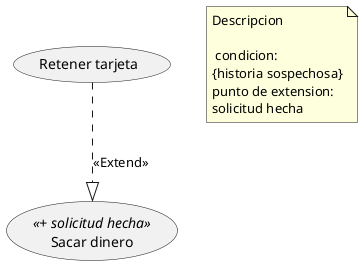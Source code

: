 @startuml

(Sacar dinero)<<+ solicitud hecha>>

(Retener tarjeta)

note "Descripcion\n \n condicion:\n{historia sospechosa}\npunto de extension:\nsolicitud hecha" as N1

(Retener tarjeta)..|>(Sacar dinero):<<Extend>>


@enduml
